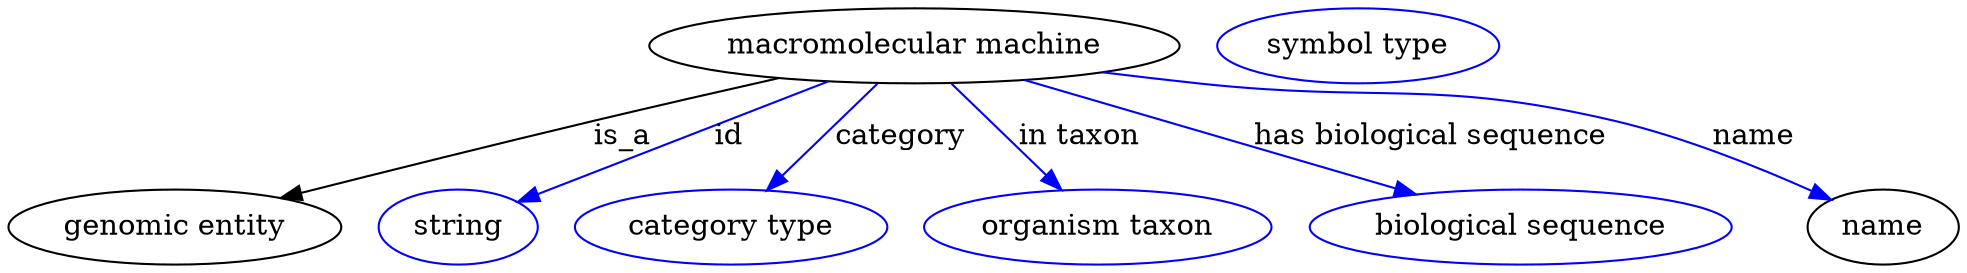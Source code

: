 digraph {
	graph [bb="0,0,760.24,123"];
	node [label="\N"];
	"macromolecular machine"	[height=0.5,
		label="macromolecular machine",
		pos="353.69,105",
		width=2.8164];
	"genomic entity"	[height=0.5,
		pos="63.694,18",
		width=1.7693];
	"macromolecular machine" -> "genomic entity"	[label=is_a,
		lp="239.69,61.5",
		pos="e,104.99,31.778 301.01,89.517 278.68,83.307 252.39,75.905 228.69,69 190.41,57.842 147.29,44.756 114.73,34.772"];
	id	[color=blue,
		height=0.5,
		label=string,
		pos="175.69,18",
		width=0.84854];
	"macromolecular machine" -> id	[color=blue,
		label=id,
		lp="281.19,61.5",
		pos="e,198.71,29.993 319.79,87.812 287.62,72.447 239.6,49.516 207.97,34.412",
		style=solid];
	category	[color=blue,
		height=0.5,
		label="category type",
		pos="282.69,18",
		width=1.6249];
	"macromolecular machine" -> category	[color=blue,
		label=category,
		lp="346.19,61.5",
		pos="e,296.56,35.597 339.33,86.799 328.89,74.309 314.63,57.236 303.03,43.348",
		style=solid];
	"in taxon"	[color=blue,
		height=0.5,
		label="organism taxon",
		pos="424.69,18",
		width=1.8234];
	"macromolecular machine" -> "in taxon"	[color=blue,
		label="in taxon",
		lp="416.19,61.5",
		pos="e,410.83,35.597 368.06,86.799 378.49,74.309 392.76,57.236 404.36,43.348",
		style=solid];
	"has biological sequence"	[color=blue,
		height=0.5,
		label="biological sequence",
		pos="588.69,18",
		width=2.2387];
	"macromolecular machine" -> "has biological sequence"	[color=blue,
		label="has biological sequence",
		lp="550.69,61.5",
		pos="e,548.03,33.71 396.25,88.607 436.25,74.138 496.15,52.475 538.47,37.165",
		style=solid];
	name	[height=0.5,
		pos="729.69,18",
		width=0.84854];
	"macromolecular machine" -> name	[color=blue,
		label=name,
		lp="675.19,61.5",
		pos="e,708.53,31.033 426.12,92.402 438.64,90.513 451.53,88.641 463.69,87 532.86,77.668 552.44,87.667 619.69,69 647.87,61.18 677.97,47.055 \
699.55,35.808",
		style=solid];
	"macromolecular machine_name"	[color=blue,
		height=0.5,
		label="symbol type",
		pos="527.69,105",
		width=1.5165];
}
